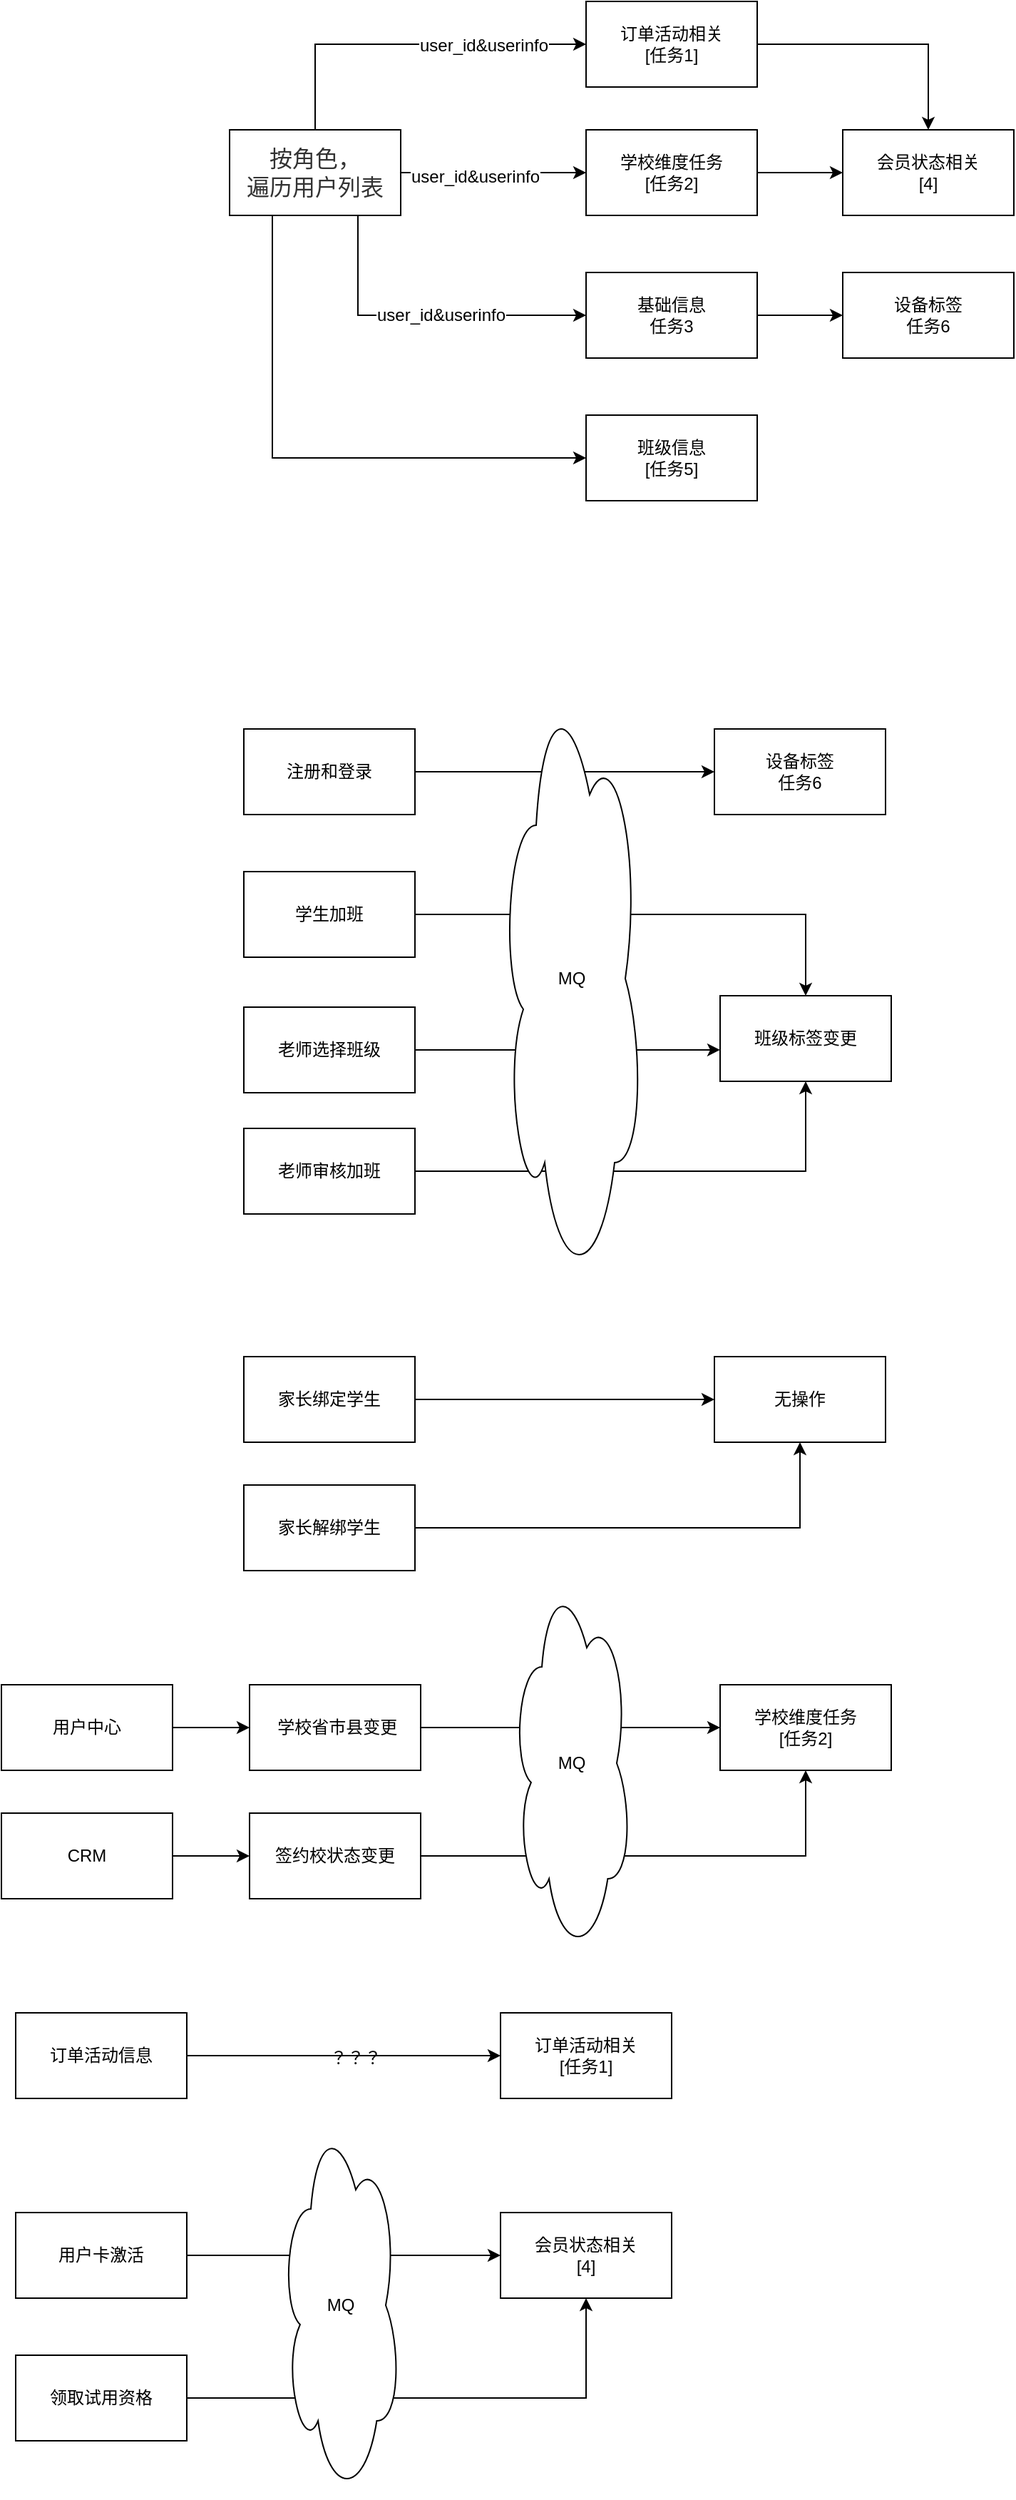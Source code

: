 <mxfile version="12.9.6" type="github">
  <diagram id="JjOcFzwLPrpcrGy4seuc" name="Page-1">
    <mxGraphModel dx="2489" dy="713" grid="1" gridSize="10" guides="1" tooltips="1" connect="1" arrows="1" fold="1" page="1" pageScale="1" pageWidth="827" pageHeight="1169" math="0" shadow="0">
      <root>
        <mxCell id="0" />
        <mxCell id="1" parent="0" />
        <mxCell id="12-cRlRXb4dsILWuFh1U-1" style="edgeStyle=orthogonalEdgeStyle;rounded=0;orthogonalLoop=1;jettySize=auto;html=1;" parent="1" source="12-cRlRXb4dsILWuFh1U-4" target="12-cRlRXb4dsILWuFh1U-6" edge="1">
          <mxGeometry relative="1" as="geometry" />
        </mxCell>
        <mxCell id="12-cRlRXb4dsILWuFh1U-13" value="user_id&amp;amp;userinfo" style="text;html=1;align=center;verticalAlign=middle;resizable=0;points=[];labelBackgroundColor=#ffffff;" parent="12-cRlRXb4dsILWuFh1U-1" vertex="1" connectable="0">
          <mxGeometry x="-0.2" y="-3" relative="1" as="geometry">
            <mxPoint as="offset" />
          </mxGeometry>
        </mxCell>
        <mxCell id="12-cRlRXb4dsILWuFh1U-2" style="edgeStyle=orthogonalEdgeStyle;rounded=0;orthogonalLoop=1;jettySize=auto;html=1;exitX=0.75;exitY=1;exitDx=0;exitDy=0;entryX=0;entryY=0.5;entryDx=0;entryDy=0;" parent="1" source="12-cRlRXb4dsILWuFh1U-4" target="12-cRlRXb4dsILWuFh1U-7" edge="1">
          <mxGeometry relative="1" as="geometry" />
        </mxCell>
        <mxCell id="12-cRlRXb4dsILWuFh1U-14" value="user_id&amp;amp;userinfo" style="text;html=1;align=center;verticalAlign=middle;resizable=0;points=[];labelBackgroundColor=#ffffff;" parent="12-cRlRXb4dsILWuFh1U-2" vertex="1" connectable="0">
          <mxGeometry x="0.113" relative="1" as="geometry">
            <mxPoint as="offset" />
          </mxGeometry>
        </mxCell>
        <mxCell id="12-cRlRXb4dsILWuFh1U-3" style="edgeStyle=orthogonalEdgeStyle;rounded=0;orthogonalLoop=1;jettySize=auto;html=1;exitX=0.5;exitY=0;exitDx=0;exitDy=0;entryX=0;entryY=0.5;entryDx=0;entryDy=0;" parent="1" source="12-cRlRXb4dsILWuFh1U-4" target="12-cRlRXb4dsILWuFh1U-9" edge="1">
          <mxGeometry relative="1" as="geometry" />
        </mxCell>
        <mxCell id="12-cRlRXb4dsILWuFh1U-11" value="user_id&amp;amp;userinfo" style="text;html=1;align=center;verticalAlign=middle;resizable=0;points=[];labelBackgroundColor=#ffffff;" parent="12-cRlRXb4dsILWuFh1U-3" vertex="1" connectable="0">
          <mxGeometry x="0.418" y="-1" relative="1" as="geometry">
            <mxPoint as="offset" />
          </mxGeometry>
        </mxCell>
        <mxCell id="12-cRlRXb4dsILWuFh1U-21" style="edgeStyle=orthogonalEdgeStyle;rounded=0;orthogonalLoop=1;jettySize=auto;html=1;exitX=0.25;exitY=1;exitDx=0;exitDy=0;entryX=0;entryY=0.5;entryDx=0;entryDy=0;" parent="1" source="12-cRlRXb4dsILWuFh1U-4" target="12-cRlRXb4dsILWuFh1U-20" edge="1">
          <mxGeometry relative="1" as="geometry" />
        </mxCell>
        <mxCell id="12-cRlRXb4dsILWuFh1U-4" value="&lt;span style=&quot;color: rgb(51 , 51 , 51) ; font-family: &amp;#34;open sans&amp;#34; , &amp;#34;clear sans&amp;#34; , &amp;#34;helvetica neue&amp;#34; , &amp;#34;helvetica&amp;#34; , &amp;#34;arial&amp;#34; , sans-serif ; font-size: 16px ; text-align: left ; white-space: pre-wrap ; background-color: rgb(255 , 255 , 255)&quot;&gt;按角色，&lt;br/&gt;遍历用户列表&lt;/span&gt;" style="rounded=0;whiteSpace=wrap;html=1;" parent="1" vertex="1">
          <mxGeometry x="70" y="120" width="120" height="60" as="geometry" />
        </mxCell>
        <mxCell id="12-cRlRXb4dsILWuFh1U-5" style="edgeStyle=orthogonalEdgeStyle;rounded=0;orthogonalLoop=1;jettySize=auto;html=1;exitX=1;exitY=0.5;exitDx=0;exitDy=0;" parent="1" source="12-cRlRXb4dsILWuFh1U-6" target="12-cRlRXb4dsILWuFh1U-10" edge="1">
          <mxGeometry relative="1" as="geometry" />
        </mxCell>
        <mxCell id="12-cRlRXb4dsILWuFh1U-6" value="学校维度任务&lt;br&gt;[任务2]" style="rounded=0;whiteSpace=wrap;html=1;" parent="1" vertex="1">
          <mxGeometry x="320" y="120" width="120" height="60" as="geometry" />
        </mxCell>
        <mxCell id="12-cRlRXb4dsILWuFh1U-24" style="edgeStyle=orthogonalEdgeStyle;rounded=0;orthogonalLoop=1;jettySize=auto;html=1;exitX=1;exitY=0.5;exitDx=0;exitDy=0;entryX=0;entryY=0.5;entryDx=0;entryDy=0;" parent="1" source="12-cRlRXb4dsILWuFh1U-7" target="12-cRlRXb4dsILWuFh1U-23" edge="1">
          <mxGeometry relative="1" as="geometry" />
        </mxCell>
        <mxCell id="12-cRlRXb4dsILWuFh1U-7" value="基础信息&lt;br&gt;任务3" style="rounded=0;whiteSpace=wrap;html=1;" parent="1" vertex="1">
          <mxGeometry x="320" y="220" width="120" height="60" as="geometry" />
        </mxCell>
        <mxCell id="12-cRlRXb4dsILWuFh1U-8" style="edgeStyle=orthogonalEdgeStyle;rounded=0;orthogonalLoop=1;jettySize=auto;html=1;exitX=1;exitY=0.5;exitDx=0;exitDy=0;entryX=0.5;entryY=0;entryDx=0;entryDy=0;" parent="1" source="12-cRlRXb4dsILWuFh1U-9" target="12-cRlRXb4dsILWuFh1U-10" edge="1">
          <mxGeometry relative="1" as="geometry" />
        </mxCell>
        <mxCell id="12-cRlRXb4dsILWuFh1U-9" value="订单活动相关&lt;br&gt;[任务1]" style="rounded=0;whiteSpace=wrap;html=1;" parent="1" vertex="1">
          <mxGeometry x="320" y="30" width="120" height="60" as="geometry" />
        </mxCell>
        <mxCell id="12-cRlRXb4dsILWuFh1U-10" value="会员状态相关&lt;br&gt;[4]" style="rounded=0;whiteSpace=wrap;html=1;" parent="1" vertex="1">
          <mxGeometry x="500" y="120" width="120" height="60" as="geometry" />
        </mxCell>
        <mxCell id="12-cRlRXb4dsILWuFh1U-25" style="edgeStyle=orthogonalEdgeStyle;rounded=0;orthogonalLoop=1;jettySize=auto;html=1;exitX=1;exitY=0.5;exitDx=0;exitDy=0;" parent="1" source="12-cRlRXb4dsILWuFh1U-15" target="12-cRlRXb4dsILWuFh1U-22" edge="1">
          <mxGeometry relative="1" as="geometry" />
        </mxCell>
        <mxCell id="12-cRlRXb4dsILWuFh1U-15" value="注册和登录" style="rounded=0;whiteSpace=wrap;html=1;" parent="1" vertex="1">
          <mxGeometry x="80" y="540" width="120" height="60" as="geometry" />
        </mxCell>
        <mxCell id="12-cRlRXb4dsILWuFh1U-26" style="edgeStyle=orthogonalEdgeStyle;rounded=0;orthogonalLoop=1;jettySize=auto;html=1;exitX=1;exitY=0.5;exitDx=0;exitDy=0;entryX=0.5;entryY=0;entryDx=0;entryDy=0;" parent="1" source="12-cRlRXb4dsILWuFh1U-16" target="12-cRlRXb4dsILWuFh1U-19" edge="1">
          <mxGeometry relative="1" as="geometry" />
        </mxCell>
        <mxCell id="12-cRlRXb4dsILWuFh1U-16" value="学生加班" style="rounded=0;whiteSpace=wrap;html=1;" parent="1" vertex="1">
          <mxGeometry x="80" y="640" width="120" height="60" as="geometry" />
        </mxCell>
        <mxCell id="12-cRlRXb4dsILWuFh1U-27" style="edgeStyle=orthogonalEdgeStyle;rounded=0;orthogonalLoop=1;jettySize=auto;html=1;exitX=1;exitY=0.5;exitDx=0;exitDy=0;entryX=0;entryY=0.633;entryDx=0;entryDy=0;entryPerimeter=0;" parent="1" source="12-cRlRXb4dsILWuFh1U-17" target="12-cRlRXb4dsILWuFh1U-19" edge="1">
          <mxGeometry relative="1" as="geometry" />
        </mxCell>
        <mxCell id="12-cRlRXb4dsILWuFh1U-17" value="老师选择班级" style="rounded=0;whiteSpace=wrap;html=1;" parent="1" vertex="1">
          <mxGeometry x="80" y="735" width="120" height="60" as="geometry" />
        </mxCell>
        <mxCell id="12-cRlRXb4dsILWuFh1U-28" style="edgeStyle=orthogonalEdgeStyle;rounded=0;orthogonalLoop=1;jettySize=auto;html=1;exitX=1;exitY=0.5;exitDx=0;exitDy=0;" parent="1" source="12-cRlRXb4dsILWuFh1U-18" target="12-cRlRXb4dsILWuFh1U-19" edge="1">
          <mxGeometry relative="1" as="geometry" />
        </mxCell>
        <mxCell id="12-cRlRXb4dsILWuFh1U-18" value="老师审核加班" style="rounded=0;whiteSpace=wrap;html=1;" parent="1" vertex="1">
          <mxGeometry x="80" y="820" width="120" height="60" as="geometry" />
        </mxCell>
        <mxCell id="12-cRlRXb4dsILWuFh1U-19" value="班级标签变更" style="rounded=0;whiteSpace=wrap;html=1;" parent="1" vertex="1">
          <mxGeometry x="414" y="727" width="120" height="60" as="geometry" />
        </mxCell>
        <mxCell id="12-cRlRXb4dsILWuFh1U-20" value="班级信息&lt;br&gt;[任务5]" style="rounded=0;whiteSpace=wrap;html=1;" parent="1" vertex="1">
          <mxGeometry x="320" y="320" width="120" height="60" as="geometry" />
        </mxCell>
        <mxCell id="12-cRlRXb4dsILWuFh1U-22" value="设备标签&lt;br&gt;任务6" style="rounded=0;whiteSpace=wrap;html=1;" parent="1" vertex="1">
          <mxGeometry x="410" y="540" width="120" height="60" as="geometry" />
        </mxCell>
        <mxCell id="12-cRlRXb4dsILWuFh1U-23" value="设备标签&lt;br&gt;任务6" style="rounded=0;whiteSpace=wrap;html=1;" parent="1" vertex="1">
          <mxGeometry x="500" y="220" width="120" height="60" as="geometry" />
        </mxCell>
        <mxCell id="12-cRlRXb4dsILWuFh1U-29" value="MQ" style="ellipse;shape=cloud;whiteSpace=wrap;html=1;" parent="1" vertex="1">
          <mxGeometry x="260" y="500" width="100" height="430" as="geometry" />
        </mxCell>
        <mxCell id="0Bxs6vLUbm9PBnixLqU_-1" style="edgeStyle=orthogonalEdgeStyle;rounded=0;orthogonalLoop=1;jettySize=auto;html=1;exitX=1;exitY=0.5;exitDx=0;exitDy=0;" edge="1" parent="1" source="0Bxs6vLUbm9PBnixLqU_-2" target="0Bxs6vLUbm9PBnixLqU_-3">
          <mxGeometry relative="1" as="geometry" />
        </mxCell>
        <mxCell id="0Bxs6vLUbm9PBnixLqU_-2" value="家长绑定学生" style="rounded=0;whiteSpace=wrap;html=1;" vertex="1" parent="1">
          <mxGeometry x="80" y="980" width="120" height="60" as="geometry" />
        </mxCell>
        <mxCell id="0Bxs6vLUbm9PBnixLqU_-3" value="无操作" style="rounded=0;whiteSpace=wrap;html=1;" vertex="1" parent="1">
          <mxGeometry x="410" y="980" width="120" height="60" as="geometry" />
        </mxCell>
        <mxCell id="0Bxs6vLUbm9PBnixLqU_-7" style="edgeStyle=orthogonalEdgeStyle;rounded=0;orthogonalLoop=1;jettySize=auto;html=1;exitX=1;exitY=0.5;exitDx=0;exitDy=0;entryX=0.5;entryY=1;entryDx=0;entryDy=0;" edge="1" parent="1" source="0Bxs6vLUbm9PBnixLqU_-6" target="0Bxs6vLUbm9PBnixLqU_-3">
          <mxGeometry relative="1" as="geometry" />
        </mxCell>
        <mxCell id="0Bxs6vLUbm9PBnixLqU_-6" value="家长解绑学生" style="rounded=0;whiteSpace=wrap;html=1;" vertex="1" parent="1">
          <mxGeometry x="80" y="1070" width="120" height="60" as="geometry" />
        </mxCell>
        <mxCell id="0Bxs6vLUbm9PBnixLqU_-8" style="edgeStyle=orthogonalEdgeStyle;rounded=0;orthogonalLoop=1;jettySize=auto;html=1;exitX=1;exitY=0.5;exitDx=0;exitDy=0;" edge="1" parent="1" source="0Bxs6vLUbm9PBnixLqU_-9" target="0Bxs6vLUbm9PBnixLqU_-10">
          <mxGeometry relative="1" as="geometry" />
        </mxCell>
        <mxCell id="0Bxs6vLUbm9PBnixLqU_-9" value="&amp;nbsp;学校省市县变更" style="rounded=0;whiteSpace=wrap;html=1;" vertex="1" parent="1">
          <mxGeometry x="84" y="1210" width="120" height="60" as="geometry" />
        </mxCell>
        <mxCell id="0Bxs6vLUbm9PBnixLqU_-10" value="&lt;span style=&quot;white-space: normal&quot;&gt;学校维度任务&lt;/span&gt;&lt;br style=&quot;white-space: normal&quot;&gt;&lt;span style=&quot;white-space: normal&quot;&gt;[任务2]&lt;/span&gt;" style="rounded=0;whiteSpace=wrap;html=1;" vertex="1" parent="1">
          <mxGeometry x="414" y="1210" width="120" height="60" as="geometry" />
        </mxCell>
        <mxCell id="0Bxs6vLUbm9PBnixLqU_-11" style="edgeStyle=orthogonalEdgeStyle;rounded=0;orthogonalLoop=1;jettySize=auto;html=1;exitX=1;exitY=0.5;exitDx=0;exitDy=0;entryX=0.5;entryY=1;entryDx=0;entryDy=0;" edge="1" parent="1" source="0Bxs6vLUbm9PBnixLqU_-12" target="0Bxs6vLUbm9PBnixLqU_-10">
          <mxGeometry relative="1" as="geometry" />
        </mxCell>
        <mxCell id="0Bxs6vLUbm9PBnixLqU_-12" value="签约校状态变更" style="rounded=0;whiteSpace=wrap;html=1;" vertex="1" parent="1">
          <mxGeometry x="84" y="1300" width="120" height="60" as="geometry" />
        </mxCell>
        <mxCell id="0Bxs6vLUbm9PBnixLqU_-14" style="edgeStyle=orthogonalEdgeStyle;rounded=0;orthogonalLoop=1;jettySize=auto;html=1;exitX=1;exitY=0.5;exitDx=0;exitDy=0;entryX=0;entryY=0.5;entryDx=0;entryDy=0;" edge="1" parent="1" source="0Bxs6vLUbm9PBnixLqU_-13" target="0Bxs6vLUbm9PBnixLqU_-12">
          <mxGeometry relative="1" as="geometry" />
        </mxCell>
        <mxCell id="0Bxs6vLUbm9PBnixLqU_-13" value="CRM" style="rounded=0;whiteSpace=wrap;html=1;" vertex="1" parent="1">
          <mxGeometry x="-90" y="1300" width="120" height="60" as="geometry" />
        </mxCell>
        <mxCell id="0Bxs6vLUbm9PBnixLqU_-16" style="edgeStyle=orthogonalEdgeStyle;rounded=0;orthogonalLoop=1;jettySize=auto;html=1;exitX=1;exitY=0.5;exitDx=0;exitDy=0;entryX=0;entryY=0.5;entryDx=0;entryDy=0;" edge="1" parent="1" source="0Bxs6vLUbm9PBnixLqU_-15" target="0Bxs6vLUbm9PBnixLqU_-9">
          <mxGeometry relative="1" as="geometry" />
        </mxCell>
        <mxCell id="0Bxs6vLUbm9PBnixLqU_-15" value="用户中心" style="rounded=0;whiteSpace=wrap;html=1;" vertex="1" parent="1">
          <mxGeometry x="-90" y="1210" width="120" height="60" as="geometry" />
        </mxCell>
        <mxCell id="0Bxs6vLUbm9PBnixLqU_-17" value="订单活动相关&lt;br&gt;[任务1]" style="rounded=0;whiteSpace=wrap;html=1;" vertex="1" parent="1">
          <mxGeometry x="260" y="1440" width="120" height="60" as="geometry" />
        </mxCell>
        <mxCell id="0Bxs6vLUbm9PBnixLqU_-19" style="edgeStyle=orthogonalEdgeStyle;rounded=0;orthogonalLoop=1;jettySize=auto;html=1;exitX=1;exitY=0.5;exitDx=0;exitDy=0;" edge="1" parent="1" source="0Bxs6vLUbm9PBnixLqU_-18" target="0Bxs6vLUbm9PBnixLqU_-17">
          <mxGeometry relative="1" as="geometry" />
        </mxCell>
        <mxCell id="0Bxs6vLUbm9PBnixLqU_-18" value="订单活动信息" style="rounded=0;whiteSpace=wrap;html=1;" vertex="1" parent="1">
          <mxGeometry x="-80" y="1440" width="120" height="60" as="geometry" />
        </mxCell>
        <mxCell id="0Bxs6vLUbm9PBnixLqU_-20" value="？？？" style="text;html=1;align=center;verticalAlign=middle;resizable=0;points=[];autosize=1;" vertex="1" parent="1">
          <mxGeometry x="133" y="1462" width="50" height="20" as="geometry" />
        </mxCell>
        <mxCell id="0Bxs6vLUbm9PBnixLqU_-21" value="会员状态相关&lt;br&gt;[4]" style="rounded=0;whiteSpace=wrap;html=1;" vertex="1" parent="1">
          <mxGeometry x="260" y="1580" width="120" height="60" as="geometry" />
        </mxCell>
        <mxCell id="0Bxs6vLUbm9PBnixLqU_-22" style="edgeStyle=orthogonalEdgeStyle;rounded=0;orthogonalLoop=1;jettySize=auto;html=1;exitX=1;exitY=0.5;exitDx=0;exitDy=0;" edge="1" parent="1" source="0Bxs6vLUbm9PBnixLqU_-23" target="0Bxs6vLUbm9PBnixLqU_-21">
          <mxGeometry relative="1" as="geometry" />
        </mxCell>
        <mxCell id="0Bxs6vLUbm9PBnixLqU_-23" value="用户卡激活" style="rounded=0;whiteSpace=wrap;html=1;" vertex="1" parent="1">
          <mxGeometry x="-80" y="1580" width="120" height="60" as="geometry" />
        </mxCell>
        <mxCell id="0Bxs6vLUbm9PBnixLqU_-26" style="edgeStyle=orthogonalEdgeStyle;rounded=0;orthogonalLoop=1;jettySize=auto;html=1;exitX=1;exitY=0.5;exitDx=0;exitDy=0;entryX=0.5;entryY=1;entryDx=0;entryDy=0;" edge="1" parent="1" source="0Bxs6vLUbm9PBnixLqU_-25" target="0Bxs6vLUbm9PBnixLqU_-21">
          <mxGeometry relative="1" as="geometry" />
        </mxCell>
        <mxCell id="0Bxs6vLUbm9PBnixLqU_-25" value="领取试用资格" style="rounded=0;whiteSpace=wrap;html=1;" vertex="1" parent="1">
          <mxGeometry x="-80" y="1680" width="120" height="60" as="geometry" />
        </mxCell>
        <mxCell id="0Bxs6vLUbm9PBnixLqU_-27" value="MQ" style="ellipse;shape=cloud;whiteSpace=wrap;html=1;" vertex="1" parent="1">
          <mxGeometry x="106" y="1510" width="84" height="270" as="geometry" />
        </mxCell>
        <mxCell id="0Bxs6vLUbm9PBnixLqU_-28" value="MQ" style="ellipse;shape=cloud;whiteSpace=wrap;html=1;" vertex="1" parent="1">
          <mxGeometry x="268" y="1130" width="84" height="270" as="geometry" />
        </mxCell>
      </root>
    </mxGraphModel>
  </diagram>
</mxfile>
